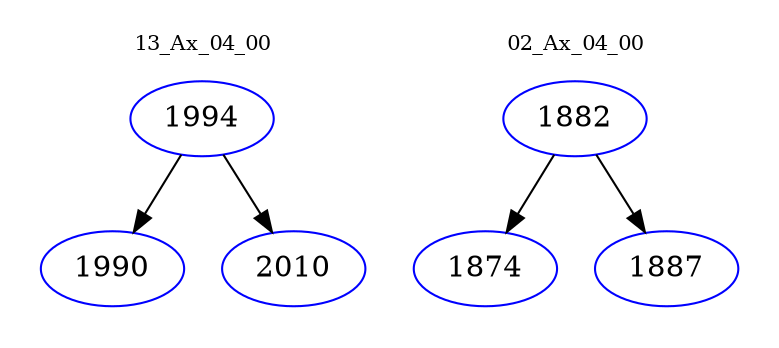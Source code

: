 digraph{
subgraph cluster_0 {
color = white
label = "13_Ax_04_00";
fontsize=10;
T0_1994 [label="1994", color="blue"]
T0_1994 -> T0_1990 [color="black"]
T0_1990 [label="1990", color="blue"]
T0_1994 -> T0_2010 [color="black"]
T0_2010 [label="2010", color="blue"]
}
subgraph cluster_1 {
color = white
label = "02_Ax_04_00";
fontsize=10;
T1_1882 [label="1882", color="blue"]
T1_1882 -> T1_1874 [color="black"]
T1_1874 [label="1874", color="blue"]
T1_1882 -> T1_1887 [color="black"]
T1_1887 [label="1887", color="blue"]
}
}

